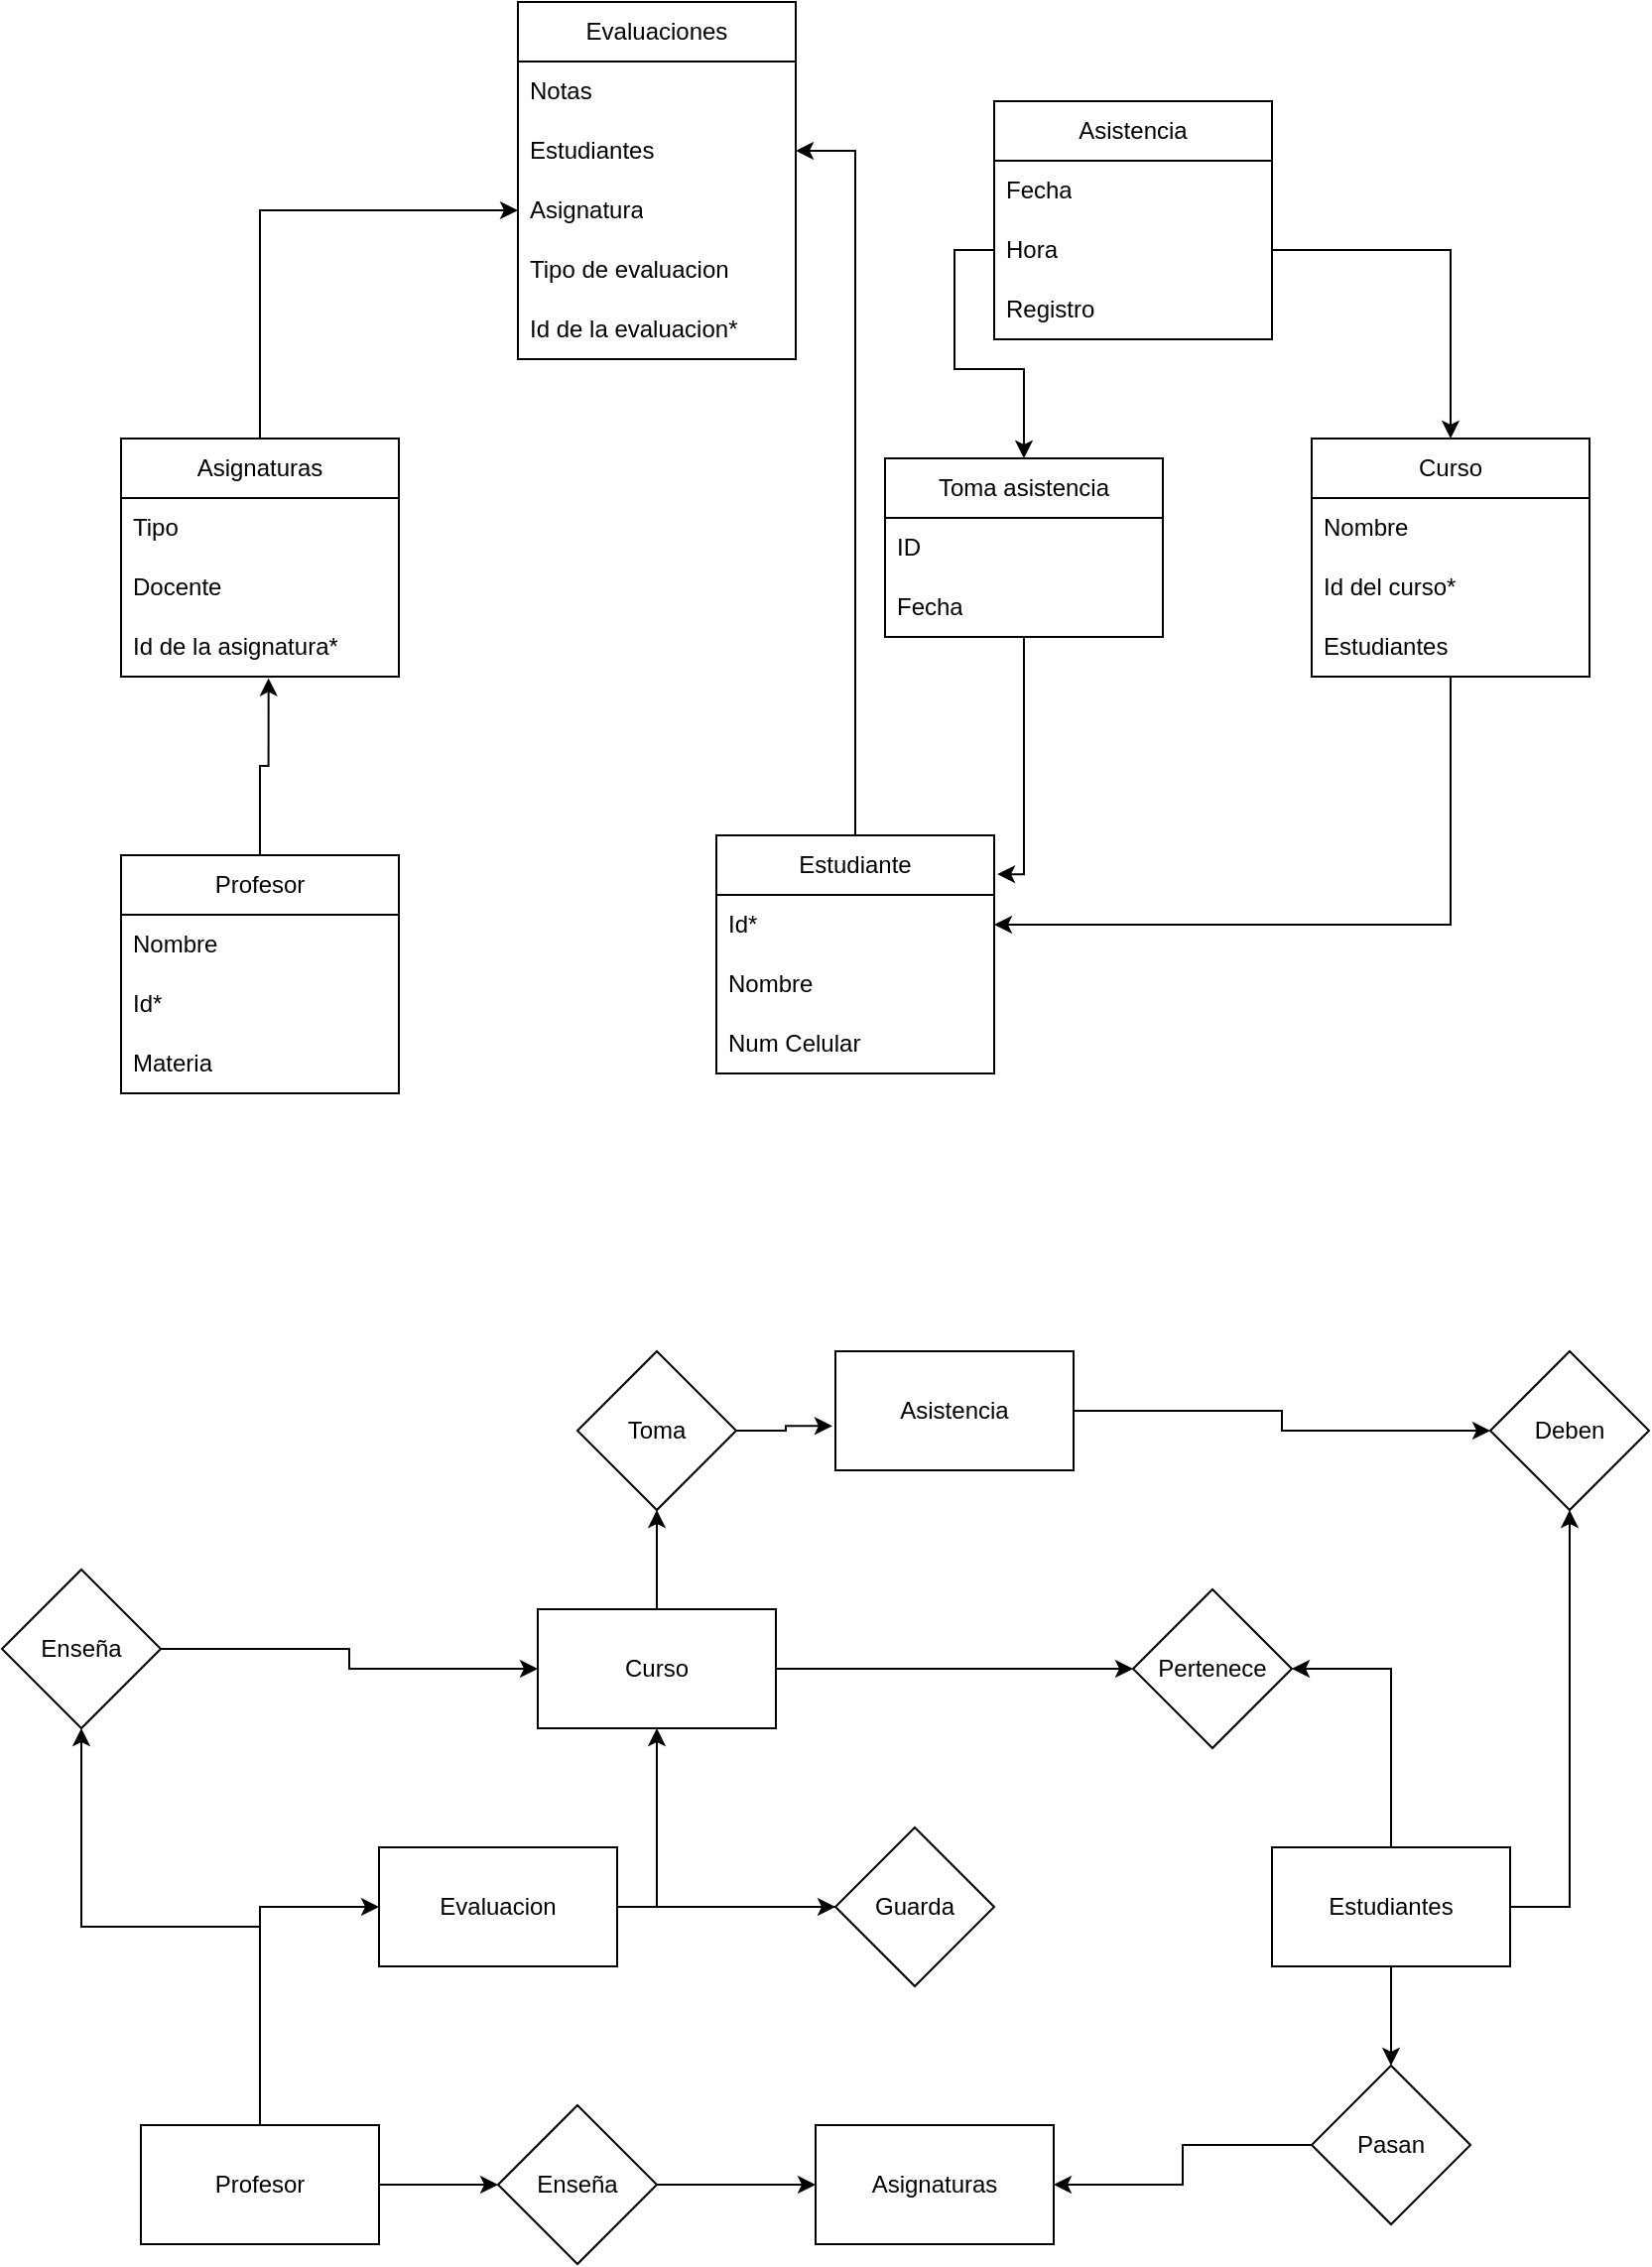 <mxfile version="24.7.7">
  <diagram name="Página-1" id="Qydr5WdY5x1J5dK9KI8K">
    <mxGraphModel dx="2085" dy="1714" grid="1" gridSize="10" guides="1" tooltips="1" connect="1" arrows="1" fold="1" page="1" pageScale="1" pageWidth="850" pageHeight="1100" math="0" shadow="0">
      <root>
        <mxCell id="0" />
        <mxCell id="1" parent="0" />
        <mxCell id="ak59orL22LrmrVHkWrPu-68" style="edgeStyle=orthogonalEdgeStyle;rounded=0;orthogonalLoop=1;jettySize=auto;html=1;entryX=1;entryY=0.5;entryDx=0;entryDy=0;" edge="1" parent="1" source="ak59orL22LrmrVHkWrPu-1" target="ak59orL22LrmrVHkWrPu-19">
          <mxGeometry relative="1" as="geometry" />
        </mxCell>
        <mxCell id="ak59orL22LrmrVHkWrPu-1" value="Estudiante" style="swimlane;fontStyle=0;childLayout=stackLayout;horizontal=1;startSize=30;horizontalStack=0;resizeParent=1;resizeParentMax=0;resizeLast=0;collapsible=1;marginBottom=0;whiteSpace=wrap;html=1;" vertex="1" parent="1">
          <mxGeometry x="340" y="290" width="140" height="120" as="geometry" />
        </mxCell>
        <mxCell id="ak59orL22LrmrVHkWrPu-3" value="Id*" style="text;strokeColor=none;fillColor=none;align=left;verticalAlign=middle;spacingLeft=4;spacingRight=4;overflow=hidden;points=[[0,0.5],[1,0.5]];portConstraint=eastwest;rotatable=0;whiteSpace=wrap;html=1;" vertex="1" parent="ak59orL22LrmrVHkWrPu-1">
          <mxGeometry y="30" width="140" height="30" as="geometry" />
        </mxCell>
        <mxCell id="ak59orL22LrmrVHkWrPu-2" value="Nombre" style="text;strokeColor=none;fillColor=none;align=left;verticalAlign=middle;spacingLeft=4;spacingRight=4;overflow=hidden;points=[[0,0.5],[1,0.5]];portConstraint=eastwest;rotatable=0;whiteSpace=wrap;html=1;" vertex="1" parent="ak59orL22LrmrVHkWrPu-1">
          <mxGeometry y="60" width="140" height="30" as="geometry" />
        </mxCell>
        <mxCell id="ak59orL22LrmrVHkWrPu-4" value="Num Celular" style="text;strokeColor=none;fillColor=none;align=left;verticalAlign=middle;spacingLeft=4;spacingRight=4;overflow=hidden;points=[[0,0.5],[1,0.5]];portConstraint=eastwest;rotatable=0;whiteSpace=wrap;html=1;" vertex="1" parent="ak59orL22LrmrVHkWrPu-1">
          <mxGeometry y="90" width="140" height="30" as="geometry" />
        </mxCell>
        <mxCell id="ak59orL22LrmrVHkWrPu-66" style="edgeStyle=orthogonalEdgeStyle;rounded=0;orthogonalLoop=1;jettySize=auto;html=1;entryX=1;entryY=0.5;entryDx=0;entryDy=0;" edge="1" parent="1" source="ak59orL22LrmrVHkWrPu-5" target="ak59orL22LrmrVHkWrPu-3">
          <mxGeometry relative="1" as="geometry" />
        </mxCell>
        <mxCell id="ak59orL22LrmrVHkWrPu-5" value="Curso" style="swimlane;fontStyle=0;childLayout=stackLayout;horizontal=1;startSize=30;horizontalStack=0;resizeParent=1;resizeParentMax=0;resizeLast=0;collapsible=1;marginBottom=0;whiteSpace=wrap;html=1;" vertex="1" parent="1">
          <mxGeometry x="640" y="90" width="140" height="120" as="geometry" />
        </mxCell>
        <mxCell id="ak59orL22LrmrVHkWrPu-6" value="Nombre" style="text;strokeColor=none;fillColor=none;align=left;verticalAlign=middle;spacingLeft=4;spacingRight=4;overflow=hidden;points=[[0,0.5],[1,0.5]];portConstraint=eastwest;rotatable=0;whiteSpace=wrap;html=1;" vertex="1" parent="ak59orL22LrmrVHkWrPu-5">
          <mxGeometry y="30" width="140" height="30" as="geometry" />
        </mxCell>
        <mxCell id="ak59orL22LrmrVHkWrPu-7" value="Id del curso*" style="text;strokeColor=none;fillColor=none;align=left;verticalAlign=middle;spacingLeft=4;spacingRight=4;overflow=hidden;points=[[0,0.5],[1,0.5]];portConstraint=eastwest;rotatable=0;whiteSpace=wrap;html=1;" vertex="1" parent="ak59orL22LrmrVHkWrPu-5">
          <mxGeometry y="60" width="140" height="30" as="geometry" />
        </mxCell>
        <mxCell id="ak59orL22LrmrVHkWrPu-8" value="Estudiantes" style="text;strokeColor=none;fillColor=none;align=left;verticalAlign=middle;spacingLeft=4;spacingRight=4;overflow=hidden;points=[[0,0.5],[1,0.5]];portConstraint=eastwest;rotatable=0;whiteSpace=wrap;html=1;" vertex="1" parent="ak59orL22LrmrVHkWrPu-5">
          <mxGeometry y="90" width="140" height="30" as="geometry" />
        </mxCell>
        <mxCell id="ak59orL22LrmrVHkWrPu-67" style="edgeStyle=orthogonalEdgeStyle;rounded=0;orthogonalLoop=1;jettySize=auto;html=1;" edge="1" parent="1" source="ak59orL22LrmrVHkWrPu-9" target="ak59orL22LrmrVHkWrPu-20">
          <mxGeometry relative="1" as="geometry" />
        </mxCell>
        <mxCell id="ak59orL22LrmrVHkWrPu-9" value="Asignaturas" style="swimlane;fontStyle=0;childLayout=stackLayout;horizontal=1;startSize=30;horizontalStack=0;resizeParent=1;resizeParentMax=0;resizeLast=0;collapsible=1;marginBottom=0;whiteSpace=wrap;html=1;" vertex="1" parent="1">
          <mxGeometry x="40" y="90" width="140" height="120" as="geometry" />
        </mxCell>
        <mxCell id="ak59orL22LrmrVHkWrPu-10" value="Tipo&amp;nbsp;" style="text;strokeColor=none;fillColor=none;align=left;verticalAlign=middle;spacingLeft=4;spacingRight=4;overflow=hidden;points=[[0,0.5],[1,0.5]];portConstraint=eastwest;rotatable=0;whiteSpace=wrap;html=1;" vertex="1" parent="ak59orL22LrmrVHkWrPu-9">
          <mxGeometry y="30" width="140" height="30" as="geometry" />
        </mxCell>
        <mxCell id="ak59orL22LrmrVHkWrPu-11" value="Docente" style="text;strokeColor=none;fillColor=none;align=left;verticalAlign=middle;spacingLeft=4;spacingRight=4;overflow=hidden;points=[[0,0.5],[1,0.5]];portConstraint=eastwest;rotatable=0;whiteSpace=wrap;html=1;" vertex="1" parent="ak59orL22LrmrVHkWrPu-9">
          <mxGeometry y="60" width="140" height="30" as="geometry" />
        </mxCell>
        <mxCell id="ak59orL22LrmrVHkWrPu-12" value="Id de la asignatura*" style="text;strokeColor=none;fillColor=none;align=left;verticalAlign=middle;spacingLeft=4;spacingRight=4;overflow=hidden;points=[[0,0.5],[1,0.5]];portConstraint=eastwest;rotatable=0;whiteSpace=wrap;html=1;" vertex="1" parent="ak59orL22LrmrVHkWrPu-9">
          <mxGeometry y="90" width="140" height="30" as="geometry" />
        </mxCell>
        <mxCell id="ak59orL22LrmrVHkWrPu-13" value="Profesor" style="swimlane;fontStyle=0;childLayout=stackLayout;horizontal=1;startSize=30;horizontalStack=0;resizeParent=1;resizeParentMax=0;resizeLast=0;collapsible=1;marginBottom=0;whiteSpace=wrap;html=1;" vertex="1" parent="1">
          <mxGeometry x="40" y="300" width="140" height="120" as="geometry" />
        </mxCell>
        <mxCell id="ak59orL22LrmrVHkWrPu-14" value="Nombre" style="text;strokeColor=none;fillColor=none;align=left;verticalAlign=middle;spacingLeft=4;spacingRight=4;overflow=hidden;points=[[0,0.5],[1,0.5]];portConstraint=eastwest;rotatable=0;whiteSpace=wrap;html=1;" vertex="1" parent="ak59orL22LrmrVHkWrPu-13">
          <mxGeometry y="30" width="140" height="30" as="geometry" />
        </mxCell>
        <mxCell id="ak59orL22LrmrVHkWrPu-15" value="Id*" style="text;strokeColor=none;fillColor=none;align=left;verticalAlign=middle;spacingLeft=4;spacingRight=4;overflow=hidden;points=[[0,0.5],[1,0.5]];portConstraint=eastwest;rotatable=0;whiteSpace=wrap;html=1;" vertex="1" parent="ak59orL22LrmrVHkWrPu-13">
          <mxGeometry y="60" width="140" height="30" as="geometry" />
        </mxCell>
        <mxCell id="ak59orL22LrmrVHkWrPu-16" value="Materia" style="text;strokeColor=none;fillColor=none;align=left;verticalAlign=middle;spacingLeft=4;spacingRight=4;overflow=hidden;points=[[0,0.5],[1,0.5]];portConstraint=eastwest;rotatable=0;whiteSpace=wrap;html=1;" vertex="1" parent="ak59orL22LrmrVHkWrPu-13">
          <mxGeometry y="90" width="140" height="30" as="geometry" />
        </mxCell>
        <mxCell id="ak59orL22LrmrVHkWrPu-17" value="Evaluaciones" style="swimlane;fontStyle=0;childLayout=stackLayout;horizontal=1;startSize=30;horizontalStack=0;resizeParent=1;resizeParentMax=0;resizeLast=0;collapsible=1;marginBottom=0;whiteSpace=wrap;html=1;" vertex="1" parent="1">
          <mxGeometry x="240" y="-130" width="140" height="180" as="geometry" />
        </mxCell>
        <mxCell id="ak59orL22LrmrVHkWrPu-18" value="Notas" style="text;strokeColor=none;fillColor=none;align=left;verticalAlign=middle;spacingLeft=4;spacingRight=4;overflow=hidden;points=[[0,0.5],[1,0.5]];portConstraint=eastwest;rotatable=0;whiteSpace=wrap;html=1;" vertex="1" parent="ak59orL22LrmrVHkWrPu-17">
          <mxGeometry y="30" width="140" height="30" as="geometry" />
        </mxCell>
        <mxCell id="ak59orL22LrmrVHkWrPu-19" value="Estudiantes" style="text;strokeColor=none;fillColor=none;align=left;verticalAlign=middle;spacingLeft=4;spacingRight=4;overflow=hidden;points=[[0,0.5],[1,0.5]];portConstraint=eastwest;rotatable=0;whiteSpace=wrap;html=1;" vertex="1" parent="ak59orL22LrmrVHkWrPu-17">
          <mxGeometry y="60" width="140" height="30" as="geometry" />
        </mxCell>
        <mxCell id="ak59orL22LrmrVHkWrPu-20" value="Asignatura" style="text;strokeColor=none;fillColor=none;align=left;verticalAlign=middle;spacingLeft=4;spacingRight=4;overflow=hidden;points=[[0,0.5],[1,0.5]];portConstraint=eastwest;rotatable=0;whiteSpace=wrap;html=1;" vertex="1" parent="ak59orL22LrmrVHkWrPu-17">
          <mxGeometry y="90" width="140" height="30" as="geometry" />
        </mxCell>
        <mxCell id="ak59orL22LrmrVHkWrPu-64" value="Tipo de evaluacion" style="text;strokeColor=none;fillColor=none;align=left;verticalAlign=middle;spacingLeft=4;spacingRight=4;overflow=hidden;points=[[0,0.5],[1,0.5]];portConstraint=eastwest;rotatable=0;whiteSpace=wrap;html=1;" vertex="1" parent="ak59orL22LrmrVHkWrPu-17">
          <mxGeometry y="120" width="140" height="30" as="geometry" />
        </mxCell>
        <mxCell id="ak59orL22LrmrVHkWrPu-63" value="Id de la evaluacion*" style="text;strokeColor=none;fillColor=none;align=left;verticalAlign=middle;spacingLeft=4;spacingRight=4;overflow=hidden;points=[[0,0.5],[1,0.5]];portConstraint=eastwest;rotatable=0;whiteSpace=wrap;html=1;" vertex="1" parent="ak59orL22LrmrVHkWrPu-17">
          <mxGeometry y="150" width="140" height="30" as="geometry" />
        </mxCell>
        <mxCell id="ak59orL22LrmrVHkWrPu-31" style="edgeStyle=orthogonalEdgeStyle;rounded=0;orthogonalLoop=1;jettySize=auto;html=1;entryX=0;entryY=0.5;entryDx=0;entryDy=0;" edge="1" parent="1" source="ak59orL22LrmrVHkWrPu-24" target="ak59orL22LrmrVHkWrPu-29">
          <mxGeometry relative="1" as="geometry" />
        </mxCell>
        <mxCell id="ak59orL22LrmrVHkWrPu-44" style="edgeStyle=orthogonalEdgeStyle;rounded=0;orthogonalLoop=1;jettySize=auto;html=1;" edge="1" parent="1" source="ak59orL22LrmrVHkWrPu-24" target="ak59orL22LrmrVHkWrPu-45">
          <mxGeometry relative="1" as="geometry">
            <mxPoint x="20" y="700" as="targetPoint" />
          </mxGeometry>
        </mxCell>
        <mxCell id="ak59orL22LrmrVHkWrPu-24" value="Profesor" style="rounded=0;whiteSpace=wrap;html=1;" vertex="1" parent="1">
          <mxGeometry x="50" y="940" width="120" height="60" as="geometry" />
        </mxCell>
        <mxCell id="ak59orL22LrmrVHkWrPu-34" style="edgeStyle=orthogonalEdgeStyle;rounded=0;orthogonalLoop=1;jettySize=auto;html=1;entryX=0.5;entryY=0;entryDx=0;entryDy=0;" edge="1" parent="1" source="ak59orL22LrmrVHkWrPu-25" target="ak59orL22LrmrVHkWrPu-33">
          <mxGeometry relative="1" as="geometry" />
        </mxCell>
        <mxCell id="ak59orL22LrmrVHkWrPu-40" style="edgeStyle=orthogonalEdgeStyle;rounded=0;orthogonalLoop=1;jettySize=auto;html=1;entryX=1;entryY=0.5;entryDx=0;entryDy=0;" edge="1" parent="1" source="ak59orL22LrmrVHkWrPu-25" target="ak59orL22LrmrVHkWrPu-39">
          <mxGeometry relative="1" as="geometry">
            <mxPoint x="680" y="700" as="targetPoint" />
          </mxGeometry>
        </mxCell>
        <mxCell id="ak59orL22LrmrVHkWrPu-52" style="edgeStyle=orthogonalEdgeStyle;rounded=0;orthogonalLoop=1;jettySize=auto;html=1;" edge="1" parent="1" source="ak59orL22LrmrVHkWrPu-25" target="ak59orL22LrmrVHkWrPu-53">
          <mxGeometry relative="1" as="geometry">
            <mxPoint x="770" y="590" as="targetPoint" />
            <Array as="points">
              <mxPoint x="770" y="830" />
            </Array>
          </mxGeometry>
        </mxCell>
        <mxCell id="ak59orL22LrmrVHkWrPu-25" value="Estudiantes" style="rounded=0;whiteSpace=wrap;html=1;" vertex="1" parent="1">
          <mxGeometry x="620" y="800" width="120" height="60" as="geometry" />
        </mxCell>
        <mxCell id="ak59orL22LrmrVHkWrPu-41" style="edgeStyle=orthogonalEdgeStyle;rounded=0;orthogonalLoop=1;jettySize=auto;html=1;entryX=0;entryY=0.5;entryDx=0;entryDy=0;" edge="1" parent="1" source="ak59orL22LrmrVHkWrPu-26" target="ak59orL22LrmrVHkWrPu-39">
          <mxGeometry relative="1" as="geometry" />
        </mxCell>
        <mxCell id="ak59orL22LrmrVHkWrPu-49" style="edgeStyle=orthogonalEdgeStyle;rounded=0;orthogonalLoop=1;jettySize=auto;html=1;entryX=0.5;entryY=1;entryDx=0;entryDy=0;" edge="1" parent="1" source="ak59orL22LrmrVHkWrPu-26" target="ak59orL22LrmrVHkWrPu-47">
          <mxGeometry relative="1" as="geometry" />
        </mxCell>
        <mxCell id="ak59orL22LrmrVHkWrPu-26" value="Curso" style="rounded=0;whiteSpace=wrap;html=1;" vertex="1" parent="1">
          <mxGeometry x="250" y="680" width="120" height="60" as="geometry" />
        </mxCell>
        <mxCell id="ak59orL22LrmrVHkWrPu-28" value="Asignaturas" style="rounded=0;whiteSpace=wrap;html=1;" vertex="1" parent="1">
          <mxGeometry x="390" y="940" width="120" height="60" as="geometry" />
        </mxCell>
        <mxCell id="ak59orL22LrmrVHkWrPu-32" style="edgeStyle=orthogonalEdgeStyle;rounded=0;orthogonalLoop=1;jettySize=auto;html=1;entryX=0;entryY=0.5;entryDx=0;entryDy=0;" edge="1" parent="1" source="ak59orL22LrmrVHkWrPu-29" target="ak59orL22LrmrVHkWrPu-28">
          <mxGeometry relative="1" as="geometry" />
        </mxCell>
        <mxCell id="ak59orL22LrmrVHkWrPu-29" value="Enseña" style="rhombus;whiteSpace=wrap;html=1;" vertex="1" parent="1">
          <mxGeometry x="230" y="930" width="80" height="80" as="geometry" />
        </mxCell>
        <mxCell id="ak59orL22LrmrVHkWrPu-35" style="edgeStyle=orthogonalEdgeStyle;rounded=0;orthogonalLoop=1;jettySize=auto;html=1;entryX=1;entryY=0.5;entryDx=0;entryDy=0;" edge="1" parent="1" source="ak59orL22LrmrVHkWrPu-33" target="ak59orL22LrmrVHkWrPu-28">
          <mxGeometry relative="1" as="geometry" />
        </mxCell>
        <mxCell id="ak59orL22LrmrVHkWrPu-33" value="Pasan" style="rhombus;whiteSpace=wrap;html=1;" vertex="1" parent="1">
          <mxGeometry x="640" y="910" width="80" height="80" as="geometry" />
        </mxCell>
        <mxCell id="ak59orL22LrmrVHkWrPu-39" value="Pertenece" style="rhombus;whiteSpace=wrap;html=1;" vertex="1" parent="1">
          <mxGeometry x="550" y="670" width="80" height="80" as="geometry" />
        </mxCell>
        <mxCell id="ak59orL22LrmrVHkWrPu-46" style="edgeStyle=orthogonalEdgeStyle;rounded=0;orthogonalLoop=1;jettySize=auto;html=1;entryX=0;entryY=0.5;entryDx=0;entryDy=0;" edge="1" parent="1" source="ak59orL22LrmrVHkWrPu-45" target="ak59orL22LrmrVHkWrPu-26">
          <mxGeometry relative="1" as="geometry" />
        </mxCell>
        <mxCell id="ak59orL22LrmrVHkWrPu-45" value="Enseña" style="rhombus;whiteSpace=wrap;html=1;" vertex="1" parent="1">
          <mxGeometry x="-20" y="660" width="80" height="80" as="geometry" />
        </mxCell>
        <mxCell id="ak59orL22LrmrVHkWrPu-47" value="Toma" style="rhombus;whiteSpace=wrap;html=1;" vertex="1" parent="1">
          <mxGeometry x="270" y="550" width="80" height="80" as="geometry" />
        </mxCell>
        <mxCell id="ak59orL22LrmrVHkWrPu-51" style="edgeStyle=orthogonalEdgeStyle;rounded=0;orthogonalLoop=1;jettySize=auto;html=1;" edge="1" parent="1" source="ak59orL22LrmrVHkWrPu-48" target="ak59orL22LrmrVHkWrPu-53">
          <mxGeometry relative="1" as="geometry">
            <mxPoint x="660" y="580" as="targetPoint" />
          </mxGeometry>
        </mxCell>
        <mxCell id="ak59orL22LrmrVHkWrPu-48" value="Asistencia" style="rounded=0;whiteSpace=wrap;html=1;" vertex="1" parent="1">
          <mxGeometry x="400" y="550" width="120" height="60" as="geometry" />
        </mxCell>
        <mxCell id="ak59orL22LrmrVHkWrPu-50" style="edgeStyle=orthogonalEdgeStyle;rounded=0;orthogonalLoop=1;jettySize=auto;html=1;entryX=-0.013;entryY=0.627;entryDx=0;entryDy=0;entryPerimeter=0;" edge="1" parent="1" source="ak59orL22LrmrVHkWrPu-47" target="ak59orL22LrmrVHkWrPu-48">
          <mxGeometry relative="1" as="geometry" />
        </mxCell>
        <mxCell id="ak59orL22LrmrVHkWrPu-53" value="Deben" style="rhombus;whiteSpace=wrap;html=1;" vertex="1" parent="1">
          <mxGeometry x="730" y="550" width="80" height="80" as="geometry" />
        </mxCell>
        <mxCell id="ak59orL22LrmrVHkWrPu-54" value="Asistencia" style="swimlane;fontStyle=0;childLayout=stackLayout;horizontal=1;startSize=30;horizontalStack=0;resizeParent=1;resizeParentMax=0;resizeLast=0;collapsible=1;marginBottom=0;whiteSpace=wrap;html=1;" vertex="1" parent="1">
          <mxGeometry x="480" y="-80" width="140" height="120" as="geometry" />
        </mxCell>
        <mxCell id="ak59orL22LrmrVHkWrPu-55" value="Fecha" style="text;strokeColor=none;fillColor=none;align=left;verticalAlign=middle;spacingLeft=4;spacingRight=4;overflow=hidden;points=[[0,0.5],[1,0.5]];portConstraint=eastwest;rotatable=0;whiteSpace=wrap;html=1;" vertex="1" parent="ak59orL22LrmrVHkWrPu-54">
          <mxGeometry y="30" width="140" height="30" as="geometry" />
        </mxCell>
        <mxCell id="ak59orL22LrmrVHkWrPu-56" value="Hora" style="text;strokeColor=none;fillColor=none;align=left;verticalAlign=middle;spacingLeft=4;spacingRight=4;overflow=hidden;points=[[0,0.5],[1,0.5]];portConstraint=eastwest;rotatable=0;whiteSpace=wrap;html=1;" vertex="1" parent="ak59orL22LrmrVHkWrPu-54">
          <mxGeometry y="60" width="140" height="30" as="geometry" />
        </mxCell>
        <mxCell id="ak59orL22LrmrVHkWrPu-57" value="Registro" style="text;strokeColor=none;fillColor=none;align=left;verticalAlign=middle;spacingLeft=4;spacingRight=4;overflow=hidden;points=[[0,0.5],[1,0.5]];portConstraint=eastwest;rotatable=0;whiteSpace=wrap;html=1;" vertex="1" parent="ak59orL22LrmrVHkWrPu-54">
          <mxGeometry y="90" width="140" height="30" as="geometry" />
        </mxCell>
        <mxCell id="ak59orL22LrmrVHkWrPu-59" value="" style="edgeStyle=orthogonalEdgeStyle;rounded=0;orthogonalLoop=1;jettySize=auto;html=1;entryX=0;entryY=0.5;entryDx=0;entryDy=0;" edge="1" parent="1" source="ak59orL22LrmrVHkWrPu-24" target="ak59orL22LrmrVHkWrPu-58">
          <mxGeometry relative="1" as="geometry">
            <mxPoint x="160" y="940" as="sourcePoint" />
            <mxPoint x="300" y="820" as="targetPoint" />
            <Array as="points" />
          </mxGeometry>
        </mxCell>
        <mxCell id="ak59orL22LrmrVHkWrPu-60" style="edgeStyle=orthogonalEdgeStyle;rounded=0;orthogonalLoop=1;jettySize=auto;html=1;" edge="1" parent="1" source="ak59orL22LrmrVHkWrPu-58" target="ak59orL22LrmrVHkWrPu-61">
          <mxGeometry relative="1" as="geometry">
            <mxPoint x="420" y="790" as="targetPoint" />
          </mxGeometry>
        </mxCell>
        <mxCell id="ak59orL22LrmrVHkWrPu-58" value="Evaluacion" style="rounded=0;whiteSpace=wrap;html=1;" vertex="1" parent="1">
          <mxGeometry x="170" y="800" width="120" height="60" as="geometry" />
        </mxCell>
        <mxCell id="ak59orL22LrmrVHkWrPu-62" style="edgeStyle=orthogonalEdgeStyle;rounded=0;orthogonalLoop=1;jettySize=auto;html=1;entryX=0.5;entryY=1;entryDx=0;entryDy=0;" edge="1" parent="1" source="ak59orL22LrmrVHkWrPu-61" target="ak59orL22LrmrVHkWrPu-26">
          <mxGeometry relative="1" as="geometry" />
        </mxCell>
        <mxCell id="ak59orL22LrmrVHkWrPu-61" value="Guarda" style="rhombus;whiteSpace=wrap;html=1;" vertex="1" parent="1">
          <mxGeometry x="400" y="790" width="80" height="80" as="geometry" />
        </mxCell>
        <mxCell id="ak59orL22LrmrVHkWrPu-65" style="edgeStyle=orthogonalEdgeStyle;rounded=0;orthogonalLoop=1;jettySize=auto;html=1;entryX=0.531;entryY=1.027;entryDx=0;entryDy=0;entryPerimeter=0;" edge="1" parent="1" source="ak59orL22LrmrVHkWrPu-13" target="ak59orL22LrmrVHkWrPu-12">
          <mxGeometry relative="1" as="geometry" />
        </mxCell>
        <mxCell id="ak59orL22LrmrVHkWrPu-70" style="edgeStyle=orthogonalEdgeStyle;rounded=0;orthogonalLoop=1;jettySize=auto;html=1;entryX=0.5;entryY=0;entryDx=0;entryDy=0;" edge="1" parent="1" source="ak59orL22LrmrVHkWrPu-56" target="ak59orL22LrmrVHkWrPu-72">
          <mxGeometry relative="1" as="geometry" />
        </mxCell>
        <mxCell id="ak59orL22LrmrVHkWrPu-71" style="edgeStyle=orthogonalEdgeStyle;rounded=0;orthogonalLoop=1;jettySize=auto;html=1;entryX=0.5;entryY=0;entryDx=0;entryDy=0;" edge="1" parent="1" source="ak59orL22LrmrVHkWrPu-56" target="ak59orL22LrmrVHkWrPu-5">
          <mxGeometry relative="1" as="geometry" />
        </mxCell>
        <mxCell id="ak59orL22LrmrVHkWrPu-72" value="Toma asistencia" style="swimlane;fontStyle=0;childLayout=stackLayout;horizontal=1;startSize=30;horizontalStack=0;resizeParent=1;resizeParentMax=0;resizeLast=0;collapsible=1;marginBottom=0;whiteSpace=wrap;html=1;" vertex="1" parent="1">
          <mxGeometry x="425" y="100" width="140" height="90" as="geometry" />
        </mxCell>
        <mxCell id="ak59orL22LrmrVHkWrPu-73" value="ID" style="text;strokeColor=none;fillColor=none;align=left;verticalAlign=middle;spacingLeft=4;spacingRight=4;overflow=hidden;points=[[0,0.5],[1,0.5]];portConstraint=eastwest;rotatable=0;whiteSpace=wrap;html=1;" vertex="1" parent="ak59orL22LrmrVHkWrPu-72">
          <mxGeometry y="30" width="140" height="30" as="geometry" />
        </mxCell>
        <mxCell id="ak59orL22LrmrVHkWrPu-74" value="Fecha" style="text;strokeColor=none;fillColor=none;align=left;verticalAlign=middle;spacingLeft=4;spacingRight=4;overflow=hidden;points=[[0,0.5],[1,0.5]];portConstraint=eastwest;rotatable=0;whiteSpace=wrap;html=1;" vertex="1" parent="ak59orL22LrmrVHkWrPu-72">
          <mxGeometry y="60" width="140" height="30" as="geometry" />
        </mxCell>
        <mxCell id="ak59orL22LrmrVHkWrPu-77" style="edgeStyle=orthogonalEdgeStyle;rounded=0;orthogonalLoop=1;jettySize=auto;html=1;entryX=1.011;entryY=0.163;entryDx=0;entryDy=0;entryPerimeter=0;" edge="1" parent="1" source="ak59orL22LrmrVHkWrPu-72" target="ak59orL22LrmrVHkWrPu-1">
          <mxGeometry relative="1" as="geometry">
            <Array as="points">
              <mxPoint x="495" y="310" />
            </Array>
          </mxGeometry>
        </mxCell>
      </root>
    </mxGraphModel>
  </diagram>
</mxfile>
